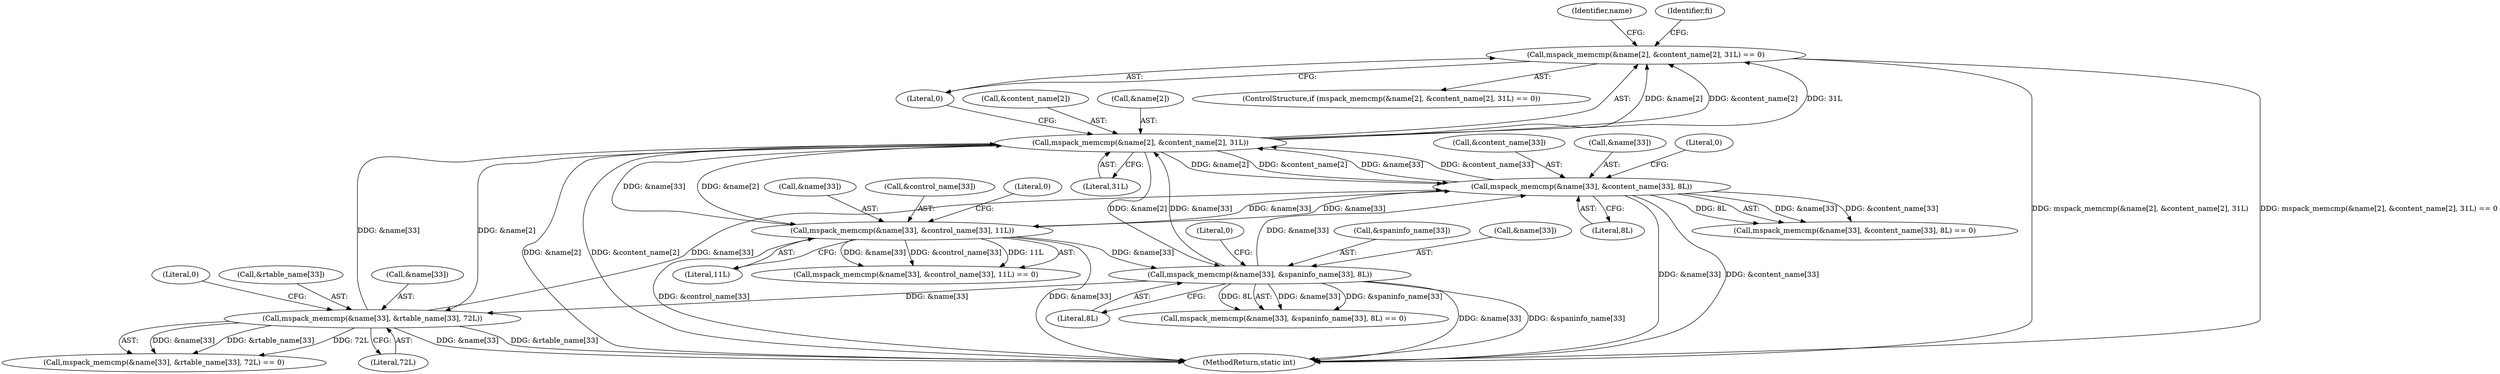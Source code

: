 digraph "0_libmspack_72e70a921f0f07fee748aec2274b30784e1d312a@API" {
"1000924" [label="(Call,mspack_memcmp(&name[2], &content_name[2], 31L) == 0)"];
"1000925" [label="(Call,mspack_memcmp(&name[2], &content_name[2], 31L))"];
"1000939" [label="(Call,mspack_memcmp(&name[33], &content_name[33], 8L))"];
"1000961" [label="(Call,mspack_memcmp(&name[33], &control_name[33], 11L))"];
"1001005" [label="(Call,mspack_memcmp(&name[33], &rtable_name[33], 72L))"];
"1000983" [label="(Call,mspack_memcmp(&name[33], &spaninfo_name[33], 8L))"];
"1000940" [label="(Call,&name[33])"];
"1001014" [label="(Literal,72L)"];
"1000930" [label="(Call,&content_name[2])"];
"1000926" [label="(Call,&name[2])"];
"1001010" [label="(Call,&rtable_name[33])"];
"1000960" [label="(Call,mspack_memcmp(&name[33], &control_name[33], 11L) == 0)"];
"1000925" [label="(Call,mspack_memcmp(&name[2], &content_name[2], 31L))"];
"1000961" [label="(Call,mspack_memcmp(&name[33], &control_name[33], 11L))"];
"1000984" [label="(Call,&name[33])"];
"1000982" [label="(Call,mspack_memcmp(&name[33], &spaninfo_name[33], 8L) == 0)"];
"1000993" [label="(Literal,0)"];
"1001005" [label="(Call,mspack_memcmp(&name[33], &rtable_name[33], 72L))"];
"1000948" [label="(Literal,8L)"];
"1000962" [label="(Call,&name[33])"];
"1000935" [label="(Literal,0)"];
"1000983" [label="(Call,mspack_memcmp(&name[33], &spaninfo_name[33], 8L))"];
"1000966" [label="(Call,&control_name[33])"];
"1000992" [label="(Literal,8L)"];
"1000939" [label="(Call,mspack_memcmp(&name[33], &content_name[33], 8L))"];
"1000923" [label="(ControlStructure,if (mspack_memcmp(&name[2], &content_name[2], 31L) == 0))"];
"1000942" [label="(Identifier,name)"];
"1000949" [label="(Literal,0)"];
"1000924" [label="(Call,mspack_memcmp(&name[2], &content_name[2], 31L) == 0)"];
"1001026" [label="(Identifier,fi)"];
"1000944" [label="(Call,&content_name[33])"];
"1001071" [label="(MethodReturn,static int)"];
"1001006" [label="(Call,&name[33])"];
"1000934" [label="(Literal,31L)"];
"1000938" [label="(Call,mspack_memcmp(&name[33], &content_name[33], 8L) == 0)"];
"1000971" [label="(Literal,0)"];
"1000988" [label="(Call,&spaninfo_name[33])"];
"1001015" [label="(Literal,0)"];
"1001004" [label="(Call,mspack_memcmp(&name[33], &rtable_name[33], 72L) == 0)"];
"1000970" [label="(Literal,11L)"];
"1000924" -> "1000923"  [label="AST: "];
"1000924" -> "1000935"  [label="CFG: "];
"1000925" -> "1000924"  [label="AST: "];
"1000935" -> "1000924"  [label="AST: "];
"1000942" -> "1000924"  [label="CFG: "];
"1001026" -> "1000924"  [label="CFG: "];
"1000924" -> "1001071"  [label="DDG: mspack_memcmp(&name[2], &content_name[2], 31L)"];
"1000924" -> "1001071"  [label="DDG: mspack_memcmp(&name[2], &content_name[2], 31L) == 0"];
"1000925" -> "1000924"  [label="DDG: &name[2]"];
"1000925" -> "1000924"  [label="DDG: &content_name[2]"];
"1000925" -> "1000924"  [label="DDG: 31L"];
"1000925" -> "1000934"  [label="CFG: "];
"1000926" -> "1000925"  [label="AST: "];
"1000930" -> "1000925"  [label="AST: "];
"1000934" -> "1000925"  [label="AST: "];
"1000935" -> "1000925"  [label="CFG: "];
"1000925" -> "1001071"  [label="DDG: &name[2]"];
"1000925" -> "1001071"  [label="DDG: &content_name[2]"];
"1000939" -> "1000925"  [label="DDG: &name[33]"];
"1000939" -> "1000925"  [label="DDG: &content_name[33]"];
"1000961" -> "1000925"  [label="DDG: &name[33]"];
"1001005" -> "1000925"  [label="DDG: &name[33]"];
"1000983" -> "1000925"  [label="DDG: &name[33]"];
"1000925" -> "1000939"  [label="DDG: &name[2]"];
"1000925" -> "1000939"  [label="DDG: &content_name[2]"];
"1000925" -> "1000961"  [label="DDG: &name[2]"];
"1000925" -> "1000983"  [label="DDG: &name[2]"];
"1000925" -> "1001005"  [label="DDG: &name[2]"];
"1000939" -> "1000938"  [label="AST: "];
"1000939" -> "1000948"  [label="CFG: "];
"1000940" -> "1000939"  [label="AST: "];
"1000944" -> "1000939"  [label="AST: "];
"1000948" -> "1000939"  [label="AST: "];
"1000949" -> "1000939"  [label="CFG: "];
"1000939" -> "1001071"  [label="DDG: &name[33]"];
"1000939" -> "1001071"  [label="DDG: &content_name[33]"];
"1000939" -> "1000938"  [label="DDG: &name[33]"];
"1000939" -> "1000938"  [label="DDG: &content_name[33]"];
"1000939" -> "1000938"  [label="DDG: 8L"];
"1000961" -> "1000939"  [label="DDG: &name[33]"];
"1001005" -> "1000939"  [label="DDG: &name[33]"];
"1000983" -> "1000939"  [label="DDG: &name[33]"];
"1000939" -> "1000961"  [label="DDG: &name[33]"];
"1000961" -> "1000960"  [label="AST: "];
"1000961" -> "1000970"  [label="CFG: "];
"1000962" -> "1000961"  [label="AST: "];
"1000966" -> "1000961"  [label="AST: "];
"1000970" -> "1000961"  [label="AST: "];
"1000971" -> "1000961"  [label="CFG: "];
"1000961" -> "1001071"  [label="DDG: &name[33]"];
"1000961" -> "1001071"  [label="DDG: &control_name[33]"];
"1000961" -> "1000960"  [label="DDG: &name[33]"];
"1000961" -> "1000960"  [label="DDG: &control_name[33]"];
"1000961" -> "1000960"  [label="DDG: 11L"];
"1000961" -> "1000983"  [label="DDG: &name[33]"];
"1001005" -> "1001004"  [label="AST: "];
"1001005" -> "1001014"  [label="CFG: "];
"1001006" -> "1001005"  [label="AST: "];
"1001010" -> "1001005"  [label="AST: "];
"1001014" -> "1001005"  [label="AST: "];
"1001015" -> "1001005"  [label="CFG: "];
"1001005" -> "1001071"  [label="DDG: &name[33]"];
"1001005" -> "1001071"  [label="DDG: &rtable_name[33]"];
"1001005" -> "1001004"  [label="DDG: &name[33]"];
"1001005" -> "1001004"  [label="DDG: &rtable_name[33]"];
"1001005" -> "1001004"  [label="DDG: 72L"];
"1000983" -> "1001005"  [label="DDG: &name[33]"];
"1000983" -> "1000982"  [label="AST: "];
"1000983" -> "1000992"  [label="CFG: "];
"1000984" -> "1000983"  [label="AST: "];
"1000988" -> "1000983"  [label="AST: "];
"1000992" -> "1000983"  [label="AST: "];
"1000993" -> "1000983"  [label="CFG: "];
"1000983" -> "1001071"  [label="DDG: &name[33]"];
"1000983" -> "1001071"  [label="DDG: &spaninfo_name[33]"];
"1000983" -> "1000982"  [label="DDG: &name[33]"];
"1000983" -> "1000982"  [label="DDG: &spaninfo_name[33]"];
"1000983" -> "1000982"  [label="DDG: 8L"];
}
